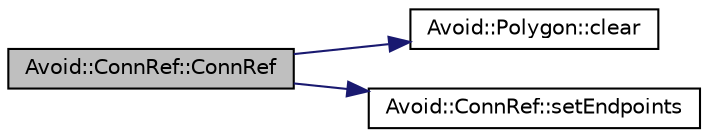 digraph "Avoid::ConnRef::ConnRef"
{
  edge [fontname="Helvetica",fontsize="10",labelfontname="Helvetica",labelfontsize="10"];
  node [fontname="Helvetica",fontsize="10",shape=record];
  rankdir="LR";
  Node1 [label="Avoid::ConnRef::ConnRef",height=0.2,width=0.4,color="black", fillcolor="grey75", style="filled" fontcolor="black"];
  Node1 -> Node2 [color="midnightblue",fontsize="10",style="solid",fontname="Helvetica"];
  Node2 [label="Avoid::Polygon::clear",height=0.2,width=0.4,color="black", fillcolor="white", style="filled",URL="$classAvoid_1_1Polygon.html#aae0e8e58b2f358ec3f203a5e6485c660",tooltip="Resets this to the empty polygon."];
  Node1 -> Node3 [color="midnightblue",fontsize="10",style="solid",fontname="Helvetica"];
  Node3 [label="Avoid::ConnRef::setEndpoints",height=0.2,width=0.4,color="black", fillcolor="white", style="filled",URL="$classAvoid_1_1ConnRef.html#ae66e8c90dc191951fc0f64acc4c06d7c",tooltip="Sets both a new source and destination endpoint for this connector."];
}

